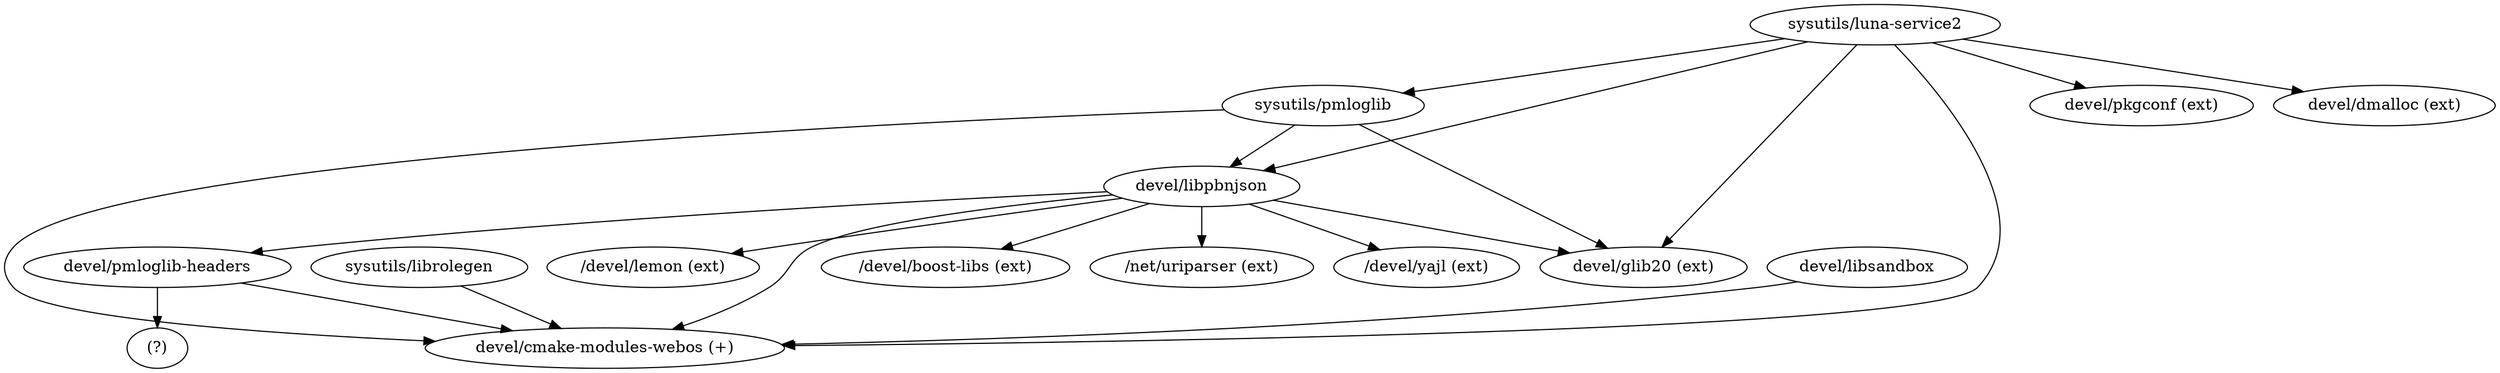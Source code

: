 digraph {
	"sysutils/librolegen" -> "devel/cmake-modules-webos (+)";
	"devel/libsandbox" -> "devel/cmake-modules-webos (+)";
	"devel/pmloglib-headers" -> "devel/cmake-modules-webos (+)";
	"devel/pmloglib-headers" -> "(?)";
	"devel/libpbnjson" -> "devel/cmake-modules-webos (+)";
	"devel/libpbnjson" -> "devel/pmloglib-headers";
	"devel/libpbnjson" -> "/devel/yajl (ext)";
	"devel/libpbnjson" -> "/devel/lemon (ext)";
	"devel/libpbnjson" -> "/devel/boost-libs (ext)";
	"devel/libpbnjson" -> "/net/uriparser (ext)";
	"devel/libpbnjson" -> "devel/glib20 (ext)";
	"sysutils/pmloglib" -> "devel/libpbnjson";
	"sysutils/pmloglib" -> "devel/cmake-modules-webos (+)";
	"sysutils/pmloglib" -> "devel/glib20 (ext)";
	"sysutils/luna-service2" -> "sysutils/pmloglib";
	"sysutils/luna-service2" -> "devel/cmake-modules-webos (+)";
	"sysutils/luna-service2" -> "devel/libpbnjson";
	"sysutils/luna-service2" -> "devel/glib20 (ext)";
	"sysutils/luna-service2" -> "devel/pkgconf (ext)";
	"sysutils/luna-service2" -> "devel/dmalloc (ext)";
}
